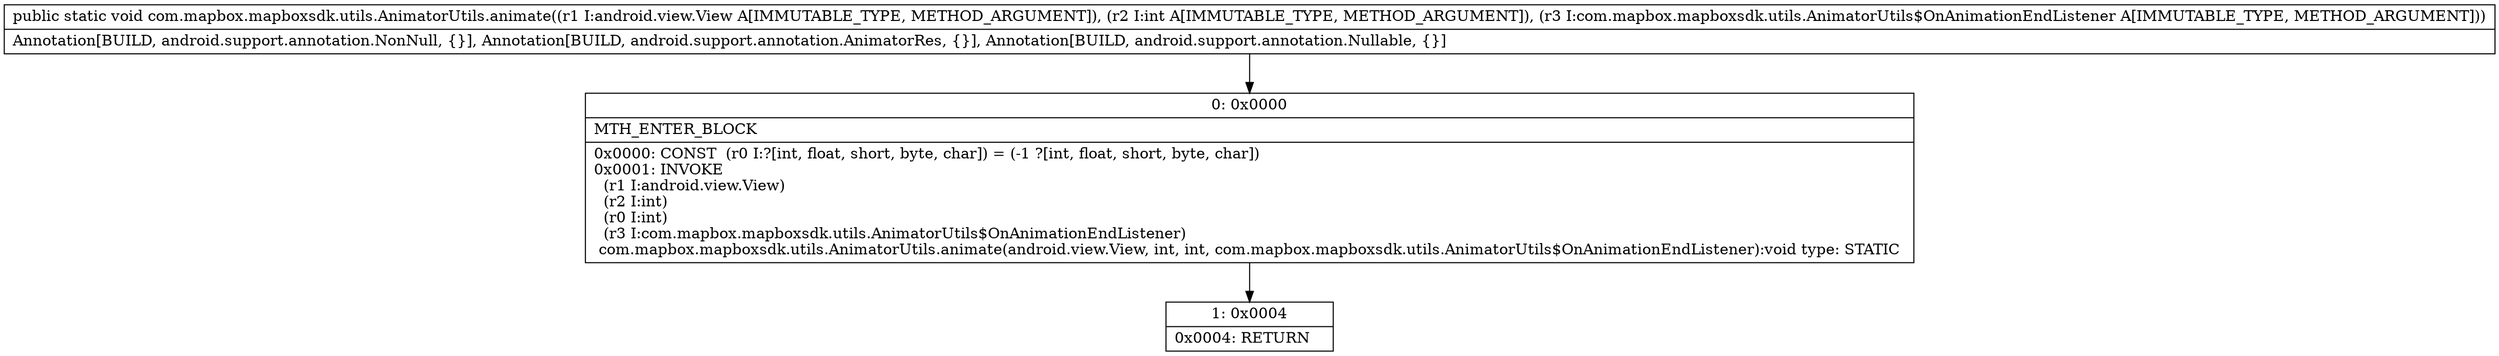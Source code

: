 digraph "CFG forcom.mapbox.mapboxsdk.utils.AnimatorUtils.animate(Landroid\/view\/View;ILcom\/mapbox\/mapboxsdk\/utils\/AnimatorUtils$OnAnimationEndListener;)V" {
Node_0 [shape=record,label="{0\:\ 0x0000|MTH_ENTER_BLOCK\l|0x0000: CONST  (r0 I:?[int, float, short, byte, char]) = (\-1 ?[int, float, short, byte, char]) \l0x0001: INVOKE  \l  (r1 I:android.view.View)\l  (r2 I:int)\l  (r0 I:int)\l  (r3 I:com.mapbox.mapboxsdk.utils.AnimatorUtils$OnAnimationEndListener)\l com.mapbox.mapboxsdk.utils.AnimatorUtils.animate(android.view.View, int, int, com.mapbox.mapboxsdk.utils.AnimatorUtils$OnAnimationEndListener):void type: STATIC \l}"];
Node_1 [shape=record,label="{1\:\ 0x0004|0x0004: RETURN   \l}"];
MethodNode[shape=record,label="{public static void com.mapbox.mapboxsdk.utils.AnimatorUtils.animate((r1 I:android.view.View A[IMMUTABLE_TYPE, METHOD_ARGUMENT]), (r2 I:int A[IMMUTABLE_TYPE, METHOD_ARGUMENT]), (r3 I:com.mapbox.mapboxsdk.utils.AnimatorUtils$OnAnimationEndListener A[IMMUTABLE_TYPE, METHOD_ARGUMENT]))  | Annotation[BUILD, android.support.annotation.NonNull, \{\}], Annotation[BUILD, android.support.annotation.AnimatorRes, \{\}], Annotation[BUILD, android.support.annotation.Nullable, \{\}]\l}"];
MethodNode -> Node_0;
Node_0 -> Node_1;
}

